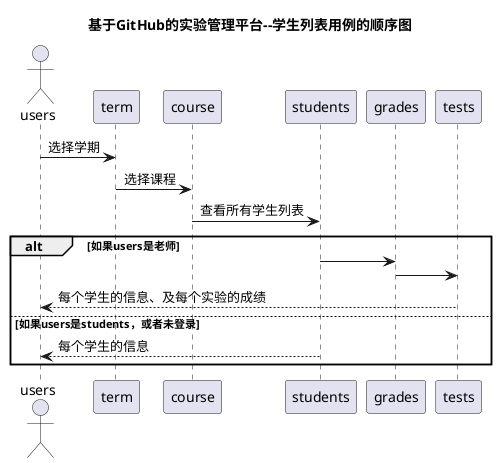 @startuml
title 基于GitHub的实验管理平台--学生列表用例的顺序图
actor users
users -> term: 选择学期
term-> course: 选择课程
course -> students: 查看所有学生列表
alt 如果users是老师
	students -> grades
	grades -> tests
	tests --> users:每个学生的信息、及每个实验的成绩
else 如果users是students，或者未登录
    students --> users:每个学生的信息
end

@enduml